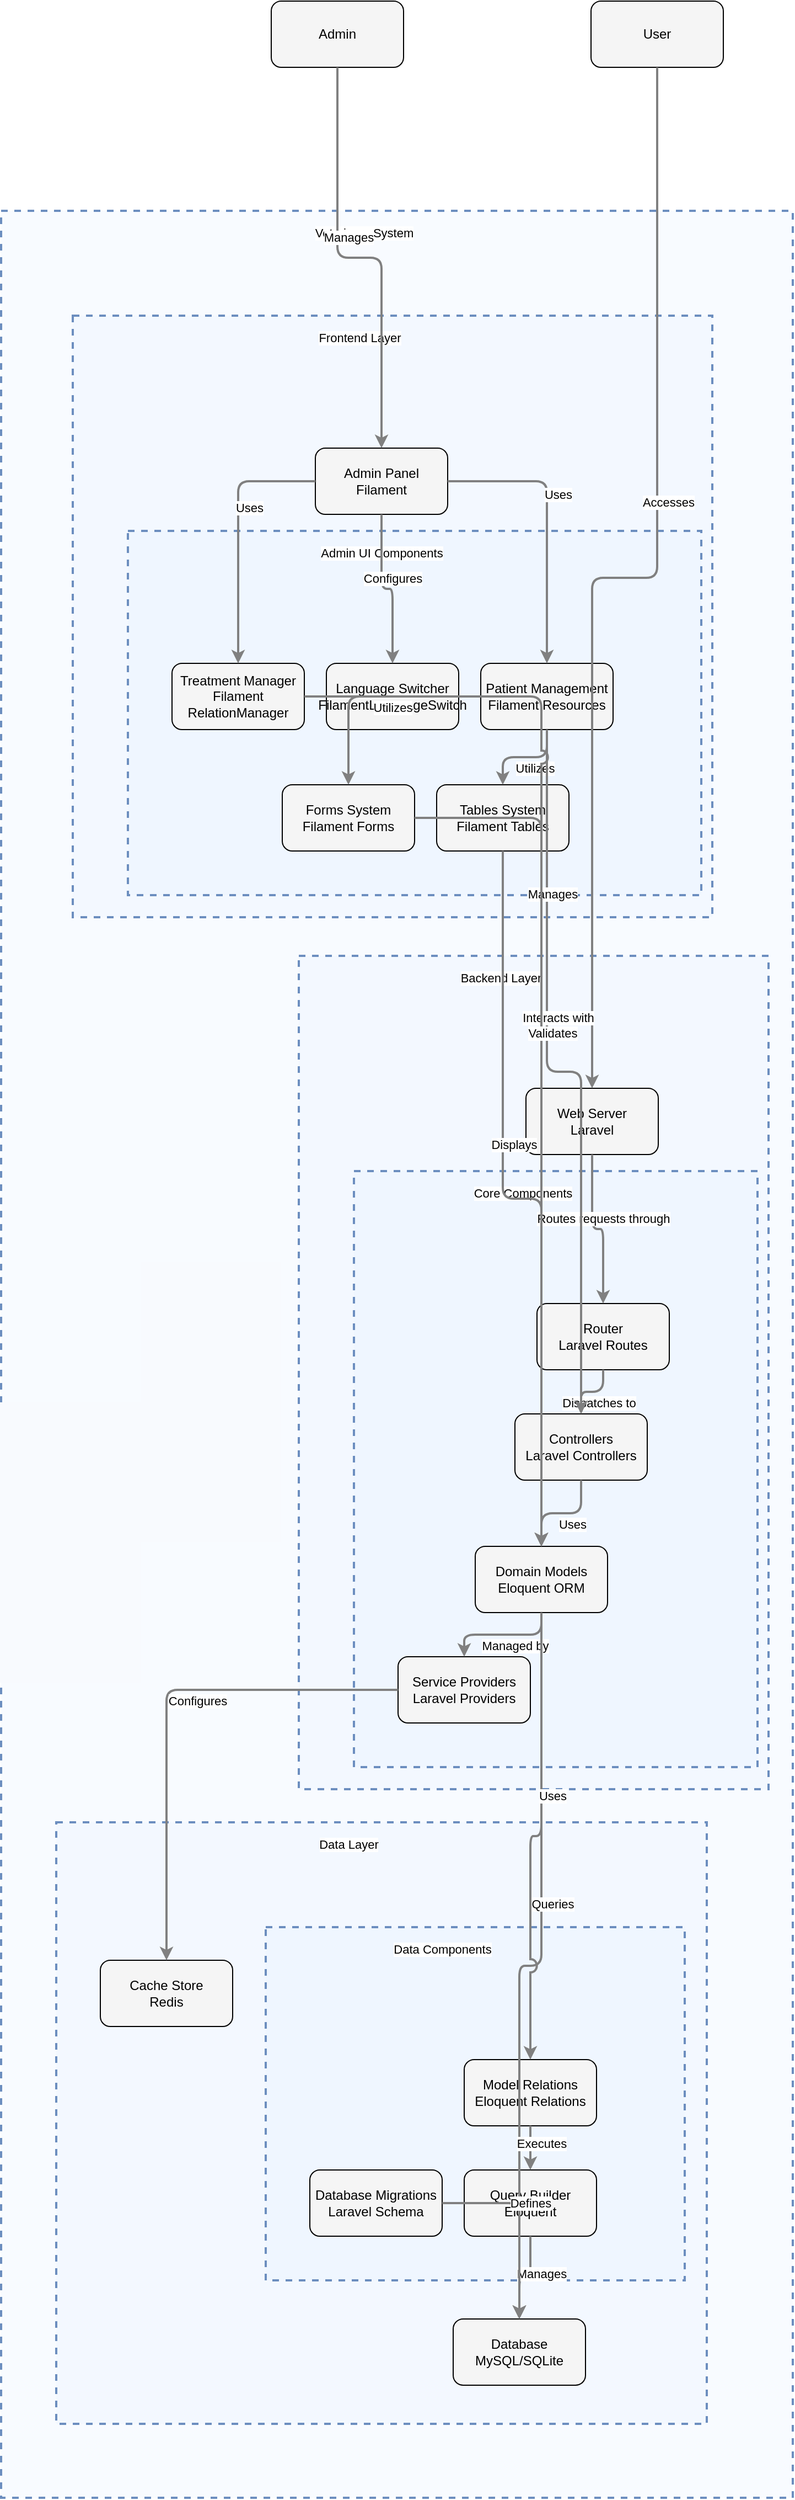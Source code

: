 <?xml version="1.0" encoding="UTF-8"?>
      <mxfile version="14.6.5" type="device">
        <diagram id="codeviz-diagram" name="System Diagram">
          <mxGraphModel dx="1000" dy="1000" grid="1" gridSize="10" guides="1" tooltips="1" connect="1" arrows="1" fold="1" page="1" pageScale="1" pageWidth="1169" pageHeight="827" math="0" shadow="0">
            <root>
              <mxCell id="0"/>
              <mxCell id="1" parent="0"/>
              <mxCell id="subGraph4" value="" style="html=1;whiteSpace=wrap;container=1;fillColor=#dae8fc;strokeColor=#6c8ebf;dashed=1;fillOpacity=20;strokeWidth=2;containerType=none;recursiveResize=0;movable=1;resizable=1;autosize=0;dropTarget=0" vertex="1" parent="subGraph5">
                <mxGeometry x="190" y="95" width="380" height="320" as="geometry"/>
              </mxCell>
              <mxCell id="subGraph4_label" value="Data Components" style="edgeLabel;html=1;align=center;verticalAlign=middle;resizable=0;labelBackgroundColor=white;spacing=5" vertex="1" parent="subGraph5">
                <mxGeometry x="198" y="103" width="304" height="24" as="geometry"/>
              </mxCell>
<mxCell id="subGraph2" value="" style="html=1;whiteSpace=wrap;container=1;fillColor=#dae8fc;strokeColor=#6c8ebf;dashed=1;fillOpacity=20;strokeWidth=2;containerType=none;recursiveResize=0;movable=1;resizable=1;autosize=0;dropTarget=0" vertex="1" parent="subGraph3">
                <mxGeometry x="50" y="195" width="366" height="540" as="geometry"/>
              </mxCell>
              <mxCell id="subGraph2_label" value="Core Components" style="edgeLabel;html=1;align=center;verticalAlign=middle;resizable=0;labelBackgroundColor=white;spacing=5" vertex="1" parent="subGraph3">
                <mxGeometry x="58" y="203" width="290" height="24" as="geometry"/>
              </mxCell>
<mxCell id="subGraph0" value="" style="html=1;whiteSpace=wrap;container=1;fillColor=#dae8fc;strokeColor=#6c8ebf;dashed=1;fillOpacity=20;strokeWidth=2;containerType=none;recursiveResize=0;movable=1;resizable=1;autosize=0;dropTarget=0" vertex="1" parent="subGraph1">
                <mxGeometry x="50" y="195" width="520" height="330" as="geometry"/>
              </mxCell>
              <mxCell id="subGraph0_label" value="Admin UI Components" style="edgeLabel;html=1;align=center;verticalAlign=middle;resizable=0;labelBackgroundColor=white;spacing=5" vertex="1" parent="subGraph1">
                <mxGeometry x="58" y="203" width="444" height="24" as="geometry"/>
              </mxCell>
<mxCell id="subGraph5" value="" style="html=1;whiteSpace=wrap;container=1;fillColor=#dae8fc;strokeColor=#6c8ebf;dashed=1;fillOpacity=20;strokeWidth=2;containerType=none;recursiveResize=0;movable=1;resizable=1;autosize=0;dropTarget=0" vertex="1" parent="subGraph6">
                <mxGeometry x="50" y="1460" width="590" height="545" as="geometry"/>
              </mxCell>
              <mxCell id="subGraph5_label" value="Data Layer" style="edgeLabel;html=1;align=center;verticalAlign=middle;resizable=0;labelBackgroundColor=white;spacing=5" vertex="1" parent="subGraph6">
                <mxGeometry x="58" y="1468" width="514" height="24" as="geometry"/>
              </mxCell>
<mxCell id="subGraph3" value="" style="html=1;whiteSpace=wrap;container=1;fillColor=#dae8fc;strokeColor=#6c8ebf;dashed=1;fillOpacity=20;strokeWidth=2;containerType=none;recursiveResize=0;movable=1;resizable=1;autosize=0;dropTarget=0" vertex="1" parent="subGraph6">
                <mxGeometry x="270" y="675" width="426" height="755" as="geometry"/>
              </mxCell>
              <mxCell id="subGraph3_label" value="Backend Layer" style="edgeLabel;html=1;align=center;verticalAlign=middle;resizable=0;labelBackgroundColor=white;spacing=5" vertex="1" parent="subGraph6">
                <mxGeometry x="278" y="683" width="350" height="24" as="geometry"/>
              </mxCell>
<mxCell id="subGraph1" value="" style="html=1;whiteSpace=wrap;container=1;fillColor=#dae8fc;strokeColor=#6c8ebf;dashed=1;fillOpacity=20;strokeWidth=2;containerType=none;recursiveResize=0;movable=1;resizable=1;autosize=0;dropTarget=0" vertex="1" parent="subGraph6">
                <mxGeometry x="65" y="95" width="580" height="545" as="geometry"/>
              </mxCell>
              <mxCell id="subGraph1_label" value="Frontend Layer" style="edgeLabel;html=1;align=center;verticalAlign=middle;resizable=0;labelBackgroundColor=white;spacing=5" vertex="1" parent="subGraph6">
                <mxGeometry x="73" y="103" width="504" height="24" as="geometry"/>
              </mxCell>
<mxCell id="subGraph6" value="" style="html=1;whiteSpace=wrap;container=1;fillColor=#dae8fc;strokeColor=#6c8ebf;dashed=1;fillOpacity=20;strokeWidth=2;containerType=none;recursiveResize=0;movable=1;resizable=1;autosize=0;dropTarget=0" vertex="1" parent="1">
                <mxGeometry x="32" y="202" width="718" height="2072" as="geometry"/>
              </mxCell>
              <mxCell id="subGraph6_label" value="Veterinary System" style="edgeLabel;html=1;align=center;verticalAlign=middle;resizable=0;labelBackgroundColor=white;spacing=5" vertex="1" parent="1">
                <mxGeometry x="40" y="210" width="642" height="24" as="geometry"/>
              </mxCell>
              <mxCell id="User" value="User" style="rounded=1;whiteSpace=wrap;html=1;fillColor=#f5f5f5" vertex="1" parent="1">
                    <mxGeometry x="567" y="12" width="120" height="60" as="geometry"/>
                  </mxCell>
<mxCell id="Admin" value="Admin" style="rounded=1;whiteSpace=wrap;html=1;fillColor=#f5f5f5" vertex="1" parent="1">
                    <mxGeometry x="277" y="12" width="120" height="60" as="geometry"/>
                  </mxCell>
<mxCell id="AdminPanel" value="Admin Panel&lt;br&gt;Filament" style="rounded=1;whiteSpace=wrap;html=1;fillColor=#f5f5f5" vertex="1" parent="subGraph1">
                    <mxGeometry x="220" y="120" width="120" height="60" as="geometry"/>
                  </mxCell>
<mxCell id="WebServer" value="Web Server&lt;br&gt;Laravel" style="rounded=1;whiteSpace=wrap;html=1;fillColor=#f5f5f5" vertex="1" parent="subGraph3">
                    <mxGeometry x="206" y="120" width="120" height="60" as="geometry"/>
                  </mxCell>
<mxCell id="Database" value="Database&lt;br&gt;MySQL/SQLite" style="rounded=1;whiteSpace=wrap;html=1;fillColor=#f5f5f5" vertex="1" parent="subGraph5">
                    <mxGeometry x="360" y="450" width="120" height="60" as="geometry"/>
                  </mxCell>
<mxCell id="Cache" value="Cache Store&lt;br&gt;Redis" style="rounded=1;whiteSpace=wrap;html=1;fillColor=#f5f5f5" vertex="1" parent="subGraph5">
                    <mxGeometry x="40" y="125" width="120" height="60" as="geometry"/>
                  </mxCell>
<mxCell id="PatientManagement" value="Patient Management&lt;br&gt;Filament Resources" style="rounded=1;whiteSpace=wrap;html=1;fillColor=#f5f5f5" vertex="1" parent="subGraph0">
                    <mxGeometry x="320" y="120" width="120" height="60" as="geometry"/>
                  </mxCell>
<mxCell id="TreatmentManager" value="Treatment Manager&lt;br&gt;Filament RelationManager" style="rounded=1;whiteSpace=wrap;html=1;fillColor=#f5f5f5" vertex="1" parent="subGraph0">
                    <mxGeometry x="40" y="120" width="120" height="60" as="geometry"/>
                  </mxCell>
<mxCell id="LanguageSwitcher" value="Language Switcher&lt;br&gt;FilamentLanguageSwitch" style="rounded=1;whiteSpace=wrap;html=1;fillColor=#f5f5f5" vertex="1" parent="subGraph0">
                    <mxGeometry x="180" y="120" width="120" height="60" as="geometry"/>
                  </mxCell>
<mxCell id="Forms" value="Forms System&lt;br&gt;Filament Forms" style="rounded=1;whiteSpace=wrap;html=1;fillColor=#f5f5f5" vertex="1" parent="subGraph0">
                    <mxGeometry x="140" y="230" width="120" height="60" as="geometry"/>
                  </mxCell>
<mxCell id="Tables" value="Tables System&lt;br&gt;Filament Tables" style="rounded=1;whiteSpace=wrap;html=1;fillColor=#f5f5f5" vertex="1" parent="subGraph0">
                    <mxGeometry x="280" y="230" width="120" height="60" as="geometry"/>
                  </mxCell>
<mxCell id="Router" value="Router&lt;br&gt;Laravel Routes" style="rounded=1;whiteSpace=wrap;html=1;fillColor=#f5f5f5" vertex="1" parent="subGraph2">
                    <mxGeometry x="166" y="120" width="120" height="60" as="geometry"/>
                  </mxCell>
<mxCell id="Controllers" value="Controllers&lt;br&gt;Laravel Controllers" style="rounded=1;whiteSpace=wrap;html=1;fillColor=#f5f5f5" vertex="1" parent="subGraph2">
                    <mxGeometry x="146" y="220" width="120" height="60" as="geometry"/>
                  </mxCell>
<mxCell id="Models" value="Domain Models&lt;br&gt;Eloquent ORM" style="rounded=1;whiteSpace=wrap;html=1;fillColor=#f5f5f5" vertex="1" parent="subGraph2">
                    <mxGeometry x="110" y="340" width="120" height="60" as="geometry"/>
                  </mxCell>
<mxCell id="ServiceProviders" value="Service Providers&lt;br&gt;Laravel Providers" style="rounded=1;whiteSpace=wrap;html=1;fillColor=#f5f5f5" vertex="1" parent="subGraph2">
                    <mxGeometry x="40" y="440" width="120" height="60" as="geometry"/>
                  </mxCell>
<mxCell id="Migrations" value="Database Migrations&lt;br&gt;Laravel Schema" style="rounded=1;whiteSpace=wrap;html=1;fillColor=#f5f5f5" vertex="1" parent="subGraph4">
                    <mxGeometry x="40" y="220" width="120" height="60" as="geometry"/>
                  </mxCell>
<mxCell id="ModelRelations" value="Model Relations&lt;br&gt;Eloquent Relations" style="rounded=1;whiteSpace=wrap;html=1;fillColor=#f5f5f5" vertex="1" parent="subGraph4">
                    <mxGeometry x="180" y="120" width="120" height="60" as="geometry"/>
                  </mxCell>
<mxCell id="QueryBuilder" value="Query Builder&lt;br&gt;Eloquent" style="rounded=1;whiteSpace=wrap;html=1;fillColor=#f5f5f5" vertex="1" parent="subGraph4">
                    <mxGeometry x="180" y="220" width="120" height="60" as="geometry"/>
                  </mxCell>
              <mxCell id="edge-L_User_WebServer_0" style="edgeStyle=orthogonalEdgeStyle;rounded=1;orthogonalLoop=1;jettySize=auto;html=1;strokeColor=#808080;strokeWidth=2;jumpStyle=arc;jumpSize=10;spacing=15;labelBackgroundColor=white;labelBorderColor=none" edge="1" parent="1" source="User" target="WebServer">
                  <mxGeometry relative="1" as="geometry"/>
                </mxCell>
                <mxCell id="edge-L_User_WebServer_0_label" value="Accesses" style="edgeLabel;html=1;align=center;verticalAlign=middle;resizable=0;points=[];" vertex="1" connectable="0" parent="edge-L_User_WebServer_0">
                  <mxGeometry x="-0.2" y="10" relative="1" as="geometry">
                    <mxPoint as="offset"/>
                  </mxGeometry>
                </mxCell>
<mxCell id="edge-L_Admin_AdminPanel_1" style="edgeStyle=orthogonalEdgeStyle;rounded=1;orthogonalLoop=1;jettySize=auto;html=1;strokeColor=#808080;strokeWidth=2;jumpStyle=arc;jumpSize=10;spacing=15;labelBackgroundColor=white;labelBorderColor=none" edge="1" parent="1" source="Admin" target="AdminPanel">
                  <mxGeometry relative="1" as="geometry"/>
                </mxCell>
                <mxCell id="edge-L_Admin_AdminPanel_1_label" value="Manages" style="edgeLabel;html=1;align=center;verticalAlign=middle;resizable=0;points=[];" vertex="1" connectable="0" parent="edge-L_Admin_AdminPanel_1">
                  <mxGeometry x="-0.2" y="10" relative="1" as="geometry">
                    <mxPoint as="offset"/>
                  </mxGeometry>
                </mxCell>
<mxCell id="edge-L_AdminPanel_PatientManagement_2" style="edgeStyle=orthogonalEdgeStyle;rounded=1;orthogonalLoop=1;jettySize=auto;html=1;strokeColor=#808080;strokeWidth=2;jumpStyle=arc;jumpSize=10;spacing=15;labelBackgroundColor=white;labelBorderColor=none" edge="1" parent="1" source="AdminPanel" target="PatientManagement">
                  <mxGeometry relative="1" as="geometry"/>
                </mxCell>
                <mxCell id="edge-L_AdminPanel_PatientManagement_2_label" value="Uses" style="edgeLabel;html=1;align=center;verticalAlign=middle;resizable=0;points=[];" vertex="1" connectable="0" parent="edge-L_AdminPanel_PatientManagement_2">
                  <mxGeometry x="-0.2" y="10" relative="1" as="geometry">
                    <mxPoint as="offset"/>
                  </mxGeometry>
                </mxCell>
<mxCell id="edge-L_AdminPanel_TreatmentManager_3" style="edgeStyle=orthogonalEdgeStyle;rounded=1;orthogonalLoop=1;jettySize=auto;html=1;strokeColor=#808080;strokeWidth=2;jumpStyle=arc;jumpSize=10;spacing=15;labelBackgroundColor=white;labelBorderColor=none" edge="1" parent="1" source="AdminPanel" target="TreatmentManager">
                  <mxGeometry relative="1" as="geometry"/>
                </mxCell>
                <mxCell id="edge-L_AdminPanel_TreatmentManager_3_label" value="Uses" style="edgeLabel;html=1;align=center;verticalAlign=middle;resizable=0;points=[];" vertex="1" connectable="0" parent="edge-L_AdminPanel_TreatmentManager_3">
                  <mxGeometry x="-0.2" y="10" relative="1" as="geometry">
                    <mxPoint as="offset"/>
                  </mxGeometry>
                </mxCell>
<mxCell id="edge-L_AdminPanel_LanguageSwitcher_4" style="edgeStyle=orthogonalEdgeStyle;rounded=1;orthogonalLoop=1;jettySize=auto;html=1;strokeColor=#808080;strokeWidth=2;jumpStyle=arc;jumpSize=10;spacing=15;labelBackgroundColor=white;labelBorderColor=none" edge="1" parent="1" source="AdminPanel" target="LanguageSwitcher">
                  <mxGeometry relative="1" as="geometry"/>
                </mxCell>
                <mxCell id="edge-L_AdminPanel_LanguageSwitcher_4_label" value="Configures" style="edgeLabel;html=1;align=center;verticalAlign=middle;resizable=0;points=[];" vertex="1" connectable="0" parent="edge-L_AdminPanel_LanguageSwitcher_4">
                  <mxGeometry x="-0.2" y="10" relative="1" as="geometry">
                    <mxPoint as="offset"/>
                  </mxGeometry>
                </mxCell>
<mxCell id="edge-L_PatientManagement_Forms_5" style="edgeStyle=orthogonalEdgeStyle;rounded=1;orthogonalLoop=1;jettySize=auto;html=1;strokeColor=#808080;strokeWidth=2;jumpStyle=arc;jumpSize=10;spacing=15;labelBackgroundColor=white;labelBorderColor=none" edge="1" parent="1" source="PatientManagement" target="Forms">
                  <mxGeometry relative="1" as="geometry"/>
                </mxCell>
                <mxCell id="edge-L_PatientManagement_Forms_5_label" value="Utilizes" style="edgeLabel;html=1;align=center;verticalAlign=middle;resizable=0;points=[];" vertex="1" connectable="0" parent="edge-L_PatientManagement_Forms_5">
                  <mxGeometry x="-0.2" y="10" relative="1" as="geometry">
                    <mxPoint as="offset"/>
                  </mxGeometry>
                </mxCell>
<mxCell id="edge-L_PatientManagement_Tables_6" style="edgeStyle=orthogonalEdgeStyle;rounded=1;orthogonalLoop=1;jettySize=auto;html=1;strokeColor=#808080;strokeWidth=2;jumpStyle=arc;jumpSize=10;spacing=15;labelBackgroundColor=white;labelBorderColor=none" edge="1" parent="1" source="PatientManagement" target="Tables">
                  <mxGeometry relative="1" as="geometry"/>
                </mxCell>
                <mxCell id="edge-L_PatientManagement_Tables_6_label" value="Utilizes" style="edgeLabel;html=1;align=center;verticalAlign=middle;resizable=0;points=[];" vertex="1" connectable="0" parent="edge-L_PatientManagement_Tables_6">
                  <mxGeometry x="-0.2" y="10" relative="1" as="geometry">
                    <mxPoint as="offset"/>
                  </mxGeometry>
                </mxCell>
<mxCell id="edge-L_WebServer_Router_7" style="edgeStyle=orthogonalEdgeStyle;rounded=1;orthogonalLoop=1;jettySize=auto;html=1;strokeColor=#808080;strokeWidth=2;jumpStyle=arc;jumpSize=10;spacing=15;labelBackgroundColor=white;labelBorderColor=none" edge="1" parent="1" source="WebServer" target="Router">
                  <mxGeometry relative="1" as="geometry"/>
                </mxCell>
                <mxCell id="edge-L_WebServer_Router_7_label" value="Routes requests through" style="edgeLabel;html=1;align=center;verticalAlign=middle;resizable=0;points=[];" vertex="1" connectable="0" parent="edge-L_WebServer_Router_7">
                  <mxGeometry x="-0.2" y="10" relative="1" as="geometry">
                    <mxPoint as="offset"/>
                  </mxGeometry>
                </mxCell>
<mxCell id="edge-L_Router_Controllers_8" style="edgeStyle=orthogonalEdgeStyle;rounded=1;orthogonalLoop=1;jettySize=auto;html=1;strokeColor=#808080;strokeWidth=2;jumpStyle=arc;jumpSize=10;spacing=15;labelBackgroundColor=white;labelBorderColor=none" edge="1" parent="1" source="Router" target="Controllers">
                  <mxGeometry relative="1" as="geometry"/>
                </mxCell>
                <mxCell id="edge-L_Router_Controllers_8_label" value="Dispatches to" style="edgeLabel;html=1;align=center;verticalAlign=middle;resizable=0;points=[];" vertex="1" connectable="0" parent="edge-L_Router_Controllers_8">
                  <mxGeometry x="-0.2" y="10" relative="1" as="geometry">
                    <mxPoint as="offset"/>
                  </mxGeometry>
                </mxCell>
<mxCell id="edge-L_Controllers_Models_9" style="edgeStyle=orthogonalEdgeStyle;rounded=1;orthogonalLoop=1;jettySize=auto;html=1;strokeColor=#808080;strokeWidth=2;jumpStyle=arc;jumpSize=10;spacing=15;labelBackgroundColor=white;labelBorderColor=none" edge="1" parent="1" source="Controllers" target="Models">
                  <mxGeometry relative="1" as="geometry"/>
                </mxCell>
                <mxCell id="edge-L_Controllers_Models_9_label" value="Uses" style="edgeLabel;html=1;align=center;verticalAlign=middle;resizable=0;points=[];" vertex="1" connectable="0" parent="edge-L_Controllers_Models_9">
                  <mxGeometry x="-0.2" y="10" relative="1" as="geometry">
                    <mxPoint as="offset"/>
                  </mxGeometry>
                </mxCell>
<mxCell id="edge-L_Models_ServiceProviders_10" style="edgeStyle=orthogonalEdgeStyle;rounded=1;orthogonalLoop=1;jettySize=auto;html=1;strokeColor=#808080;strokeWidth=2;jumpStyle=arc;jumpSize=10;spacing=15;labelBackgroundColor=white;labelBorderColor=none" edge="1" parent="1" source="Models" target="ServiceProviders">
                  <mxGeometry relative="1" as="geometry"/>
                </mxCell>
                <mxCell id="edge-L_Models_ServiceProviders_10_label" value="Managed by" style="edgeLabel;html=1;align=center;verticalAlign=middle;resizable=0;points=[];" vertex="1" connectable="0" parent="edge-L_Models_ServiceProviders_10">
                  <mxGeometry x="-0.2" y="10" relative="1" as="geometry">
                    <mxPoint as="offset"/>
                  </mxGeometry>
                </mxCell>
<mxCell id="edge-L_Models_Database_11" style="edgeStyle=orthogonalEdgeStyle;rounded=1;orthogonalLoop=1;jettySize=auto;html=1;strokeColor=#808080;strokeWidth=2;jumpStyle=arc;jumpSize=10;spacing=15;labelBackgroundColor=white;labelBorderColor=none" edge="1" parent="1" source="Models" target="Database">
                  <mxGeometry relative="1" as="geometry"/>
                </mxCell>
                <mxCell id="edge-L_Models_Database_11_label" value="Queries" style="edgeLabel;html=1;align=center;verticalAlign=middle;resizable=0;points=[];" vertex="1" connectable="0" parent="edge-L_Models_Database_11">
                  <mxGeometry x="-0.2" y="10" relative="1" as="geometry">
                    <mxPoint as="offset"/>
                  </mxGeometry>
                </mxCell>
<mxCell id="edge-L_Models_ModelRelations_12" style="edgeStyle=orthogonalEdgeStyle;rounded=1;orthogonalLoop=1;jettySize=auto;html=1;strokeColor=#808080;strokeWidth=2;jumpStyle=arc;jumpSize=10;spacing=15;labelBackgroundColor=white;labelBorderColor=none" edge="1" parent="1" source="Models" target="ModelRelations">
                  <mxGeometry relative="1" as="geometry"/>
                </mxCell>
                <mxCell id="edge-L_Models_ModelRelations_12_label" value="Uses" style="edgeLabel;html=1;align=center;verticalAlign=middle;resizable=0;points=[];" vertex="1" connectable="0" parent="edge-L_Models_ModelRelations_12">
                  <mxGeometry x="-0.2" y="10" relative="1" as="geometry">
                    <mxPoint as="offset"/>
                  </mxGeometry>
                </mxCell>
<mxCell id="edge-L_ModelRelations_QueryBuilder_13" style="edgeStyle=orthogonalEdgeStyle;rounded=1;orthogonalLoop=1;jettySize=auto;html=1;strokeColor=#808080;strokeWidth=2;jumpStyle=arc;jumpSize=10;spacing=15;labelBackgroundColor=white;labelBorderColor=none" edge="1" parent="1" source="ModelRelations" target="QueryBuilder">
                  <mxGeometry relative="1" as="geometry"/>
                </mxCell>
                <mxCell id="edge-L_ModelRelations_QueryBuilder_13_label" value="Executes" style="edgeLabel;html=1;align=center;verticalAlign=middle;resizable=0;points=[];" vertex="1" connectable="0" parent="edge-L_ModelRelations_QueryBuilder_13">
                  <mxGeometry x="-0.2" y="10" relative="1" as="geometry">
                    <mxPoint as="offset"/>
                  </mxGeometry>
                </mxCell>
<mxCell id="edge-L_QueryBuilder_Database_14" style="edgeStyle=orthogonalEdgeStyle;rounded=1;orthogonalLoop=1;jettySize=auto;html=1;strokeColor=#808080;strokeWidth=2;jumpStyle=arc;jumpSize=10;spacing=15;labelBackgroundColor=white;labelBorderColor=none" edge="1" parent="1" source="QueryBuilder" target="Database">
                  <mxGeometry relative="1" as="geometry"/>
                </mxCell>
                <mxCell id="edge-L_QueryBuilder_Database_14_label" value="Manages" style="edgeLabel;html=1;align=center;verticalAlign=middle;resizable=0;points=[];" vertex="1" connectable="0" parent="edge-L_QueryBuilder_Database_14">
                  <mxGeometry x="-0.2" y="10" relative="1" as="geometry">
                    <mxPoint as="offset"/>
                  </mxGeometry>
                </mxCell>
<mxCell id="edge-L_Migrations_Database_15" style="edgeStyle=orthogonalEdgeStyle;rounded=1;orthogonalLoop=1;jettySize=auto;html=1;strokeColor=#808080;strokeWidth=2;jumpStyle=arc;jumpSize=10;spacing=15;labelBackgroundColor=white;labelBorderColor=none" edge="1" parent="1" source="Migrations" target="Database">
                  <mxGeometry relative="1" as="geometry"/>
                </mxCell>
                <mxCell id="edge-L_Migrations_Database_15_label" value="Defines" style="edgeLabel;html=1;align=center;verticalAlign=middle;resizable=0;points=[];" vertex="1" connectable="0" parent="edge-L_Migrations_Database_15">
                  <mxGeometry x="-0.2" y="10" relative="1" as="geometry">
                    <mxPoint as="offset"/>
                  </mxGeometry>
                </mxCell>
<mxCell id="edge-L_ServiceProviders_Cache_16" style="edgeStyle=orthogonalEdgeStyle;rounded=1;orthogonalLoop=1;jettySize=auto;html=1;strokeColor=#808080;strokeWidth=2;jumpStyle=arc;jumpSize=10;spacing=15;labelBackgroundColor=white;labelBorderColor=none" edge="1" parent="1" source="ServiceProviders" target="Cache">
                  <mxGeometry relative="1" as="geometry"/>
                </mxCell>
                <mxCell id="edge-L_ServiceProviders_Cache_16_label" value="Configures" style="edgeLabel;html=1;align=center;verticalAlign=middle;resizable=0;points=[];" vertex="1" connectable="0" parent="edge-L_ServiceProviders_Cache_16">
                  <mxGeometry x="-0.2" y="10" relative="1" as="geometry">
                    <mxPoint as="offset"/>
                  </mxGeometry>
                </mxCell>
<mxCell id="edge-L_PatientManagement_Controllers_17" style="edgeStyle=orthogonalEdgeStyle;rounded=1;orthogonalLoop=1;jettySize=auto;html=1;strokeColor=#808080;strokeWidth=2;jumpStyle=arc;jumpSize=10;spacing=15;labelBackgroundColor=white;labelBorderColor=none" edge="1" parent="1" source="PatientManagement" target="Controllers">
                  <mxGeometry relative="1" as="geometry"/>
                </mxCell>
                <mxCell id="edge-L_PatientManagement_Controllers_17_label" value="Interacts with" style="edgeLabel;html=1;align=center;verticalAlign=middle;resizable=0;points=[];" vertex="1" connectable="0" parent="edge-L_PatientManagement_Controllers_17">
                  <mxGeometry x="-0.2" y="10" relative="1" as="geometry">
                    <mxPoint as="offset"/>
                  </mxGeometry>
                </mxCell>
<mxCell id="edge-L_TreatmentManager_Models_18" style="edgeStyle=orthogonalEdgeStyle;rounded=1;orthogonalLoop=1;jettySize=auto;html=1;strokeColor=#808080;strokeWidth=2;jumpStyle=arc;jumpSize=10;spacing=15;labelBackgroundColor=white;labelBorderColor=none" edge="1" parent="1" source="TreatmentManager" target="Models">
                  <mxGeometry relative="1" as="geometry"/>
                </mxCell>
                <mxCell id="edge-L_TreatmentManager_Models_18_label" value="Manages" style="edgeLabel;html=1;align=center;verticalAlign=middle;resizable=0;points=[];" vertex="1" connectable="0" parent="edge-L_TreatmentManager_Models_18">
                  <mxGeometry x="-0.2" y="10" relative="1" as="geometry">
                    <mxPoint as="offset"/>
                  </mxGeometry>
                </mxCell>
<mxCell id="edge-L_Forms_Models_19" style="edgeStyle=orthogonalEdgeStyle;rounded=1;orthogonalLoop=1;jettySize=auto;html=1;strokeColor=#808080;strokeWidth=2;jumpStyle=arc;jumpSize=10;spacing=15;labelBackgroundColor=white;labelBorderColor=none" edge="1" parent="1" source="Forms" target="Models">
                  <mxGeometry relative="1" as="geometry"/>
                </mxCell>
                <mxCell id="edge-L_Forms_Models_19_label" value="Validates" style="edgeLabel;html=1;align=center;verticalAlign=middle;resizable=0;points=[];" vertex="1" connectable="0" parent="edge-L_Forms_Models_19">
                  <mxGeometry x="-0.2" y="10" relative="1" as="geometry">
                    <mxPoint as="offset"/>
                  </mxGeometry>
                </mxCell>
<mxCell id="edge-L_Tables_Models_20" style="edgeStyle=orthogonalEdgeStyle;rounded=1;orthogonalLoop=1;jettySize=auto;html=1;strokeColor=#808080;strokeWidth=2;jumpStyle=arc;jumpSize=10;spacing=15;labelBackgroundColor=white;labelBorderColor=none" edge="1" parent="1" source="Tables" target="Models">
                  <mxGeometry relative="1" as="geometry"/>
                </mxCell>
                <mxCell id="edge-L_Tables_Models_20_label" value="Displays" style="edgeLabel;html=1;align=center;verticalAlign=middle;resizable=0;points=[];" vertex="1" connectable="0" parent="edge-L_Tables_Models_20">
                  <mxGeometry x="-0.2" y="10" relative="1" as="geometry">
                    <mxPoint as="offset"/>
                  </mxGeometry>
                </mxCell>
            </root>
          </mxGraphModel>
        </diagram>
      </mxfile>
